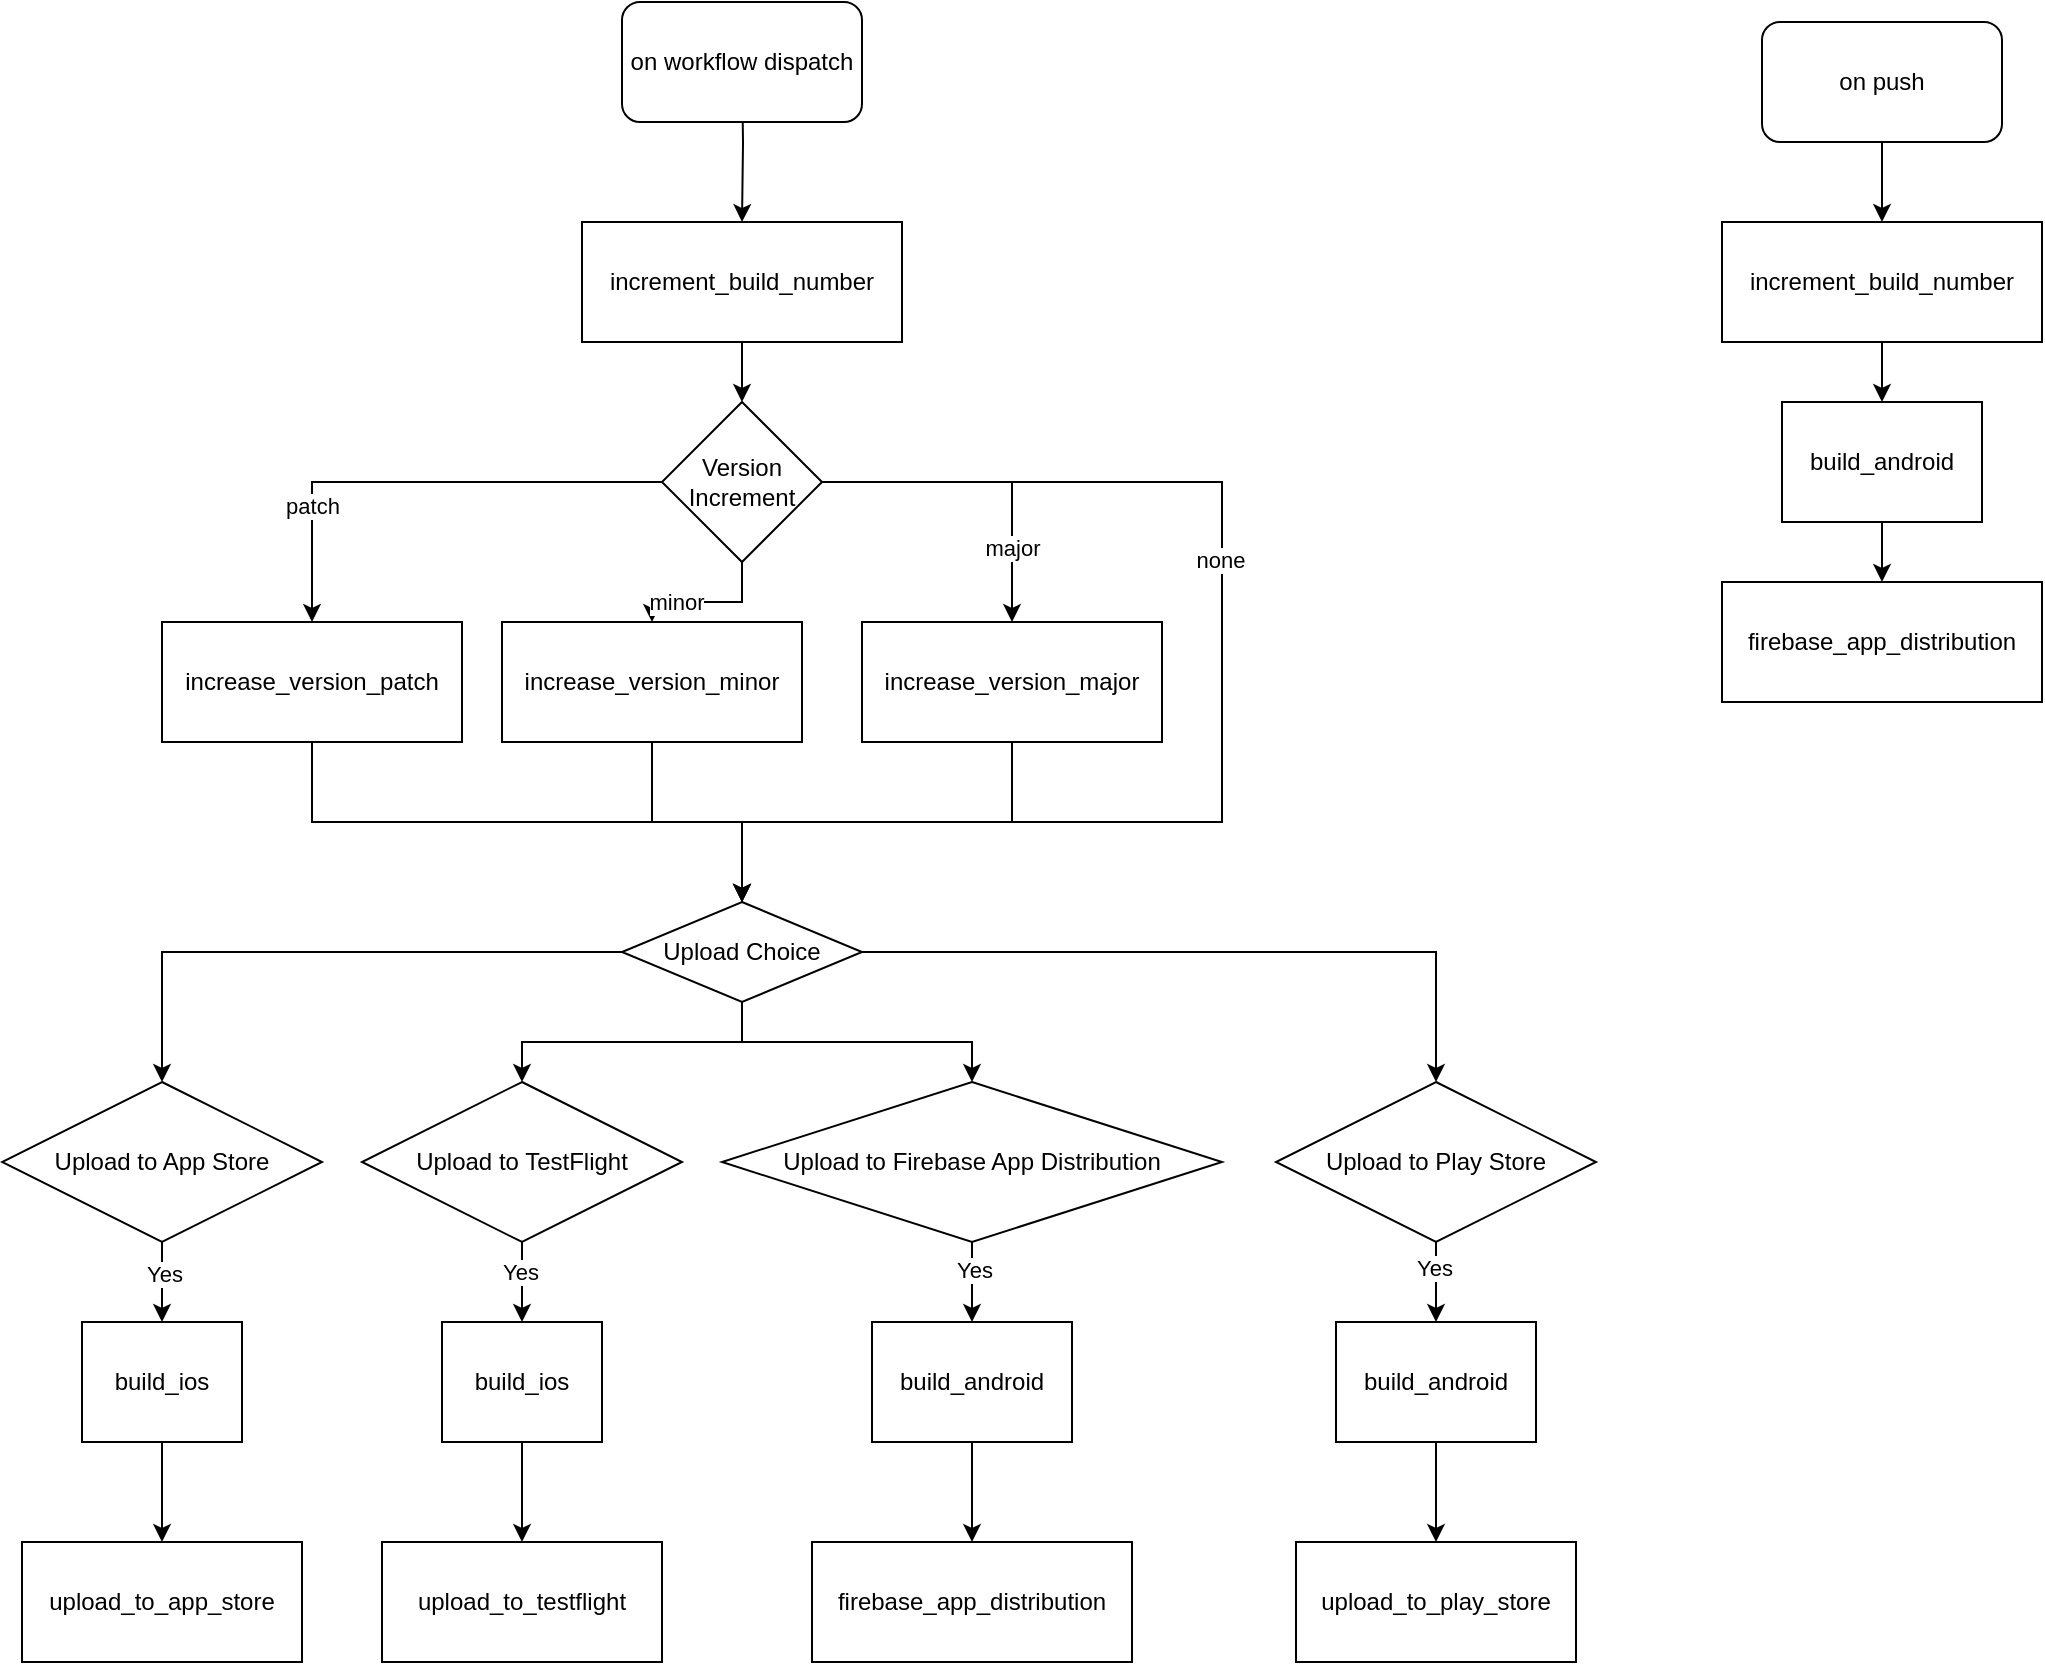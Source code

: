 <mxfile version="20.8.8" type="device"><diagram name="Page-1" id="_ScSBuNQcdN68mWIYDxT"><mxGraphModel dx="1730" dy="1378" grid="1" gridSize="10" guides="1" tooltips="1" connect="1" arrows="1" fold="1" page="1" pageScale="1" pageWidth="827" pageHeight="1169" math="0" shadow="0"><root><mxCell id="0"/><mxCell id="1" parent="0"/><mxCell id="jQcC2S8alHcvf2xaC92c-10" style="edgeStyle=orthogonalEdgeStyle;rounded=0;orthogonalLoop=1;jettySize=auto;html=1;entryX=0.5;entryY=0;entryDx=0;entryDy=0;" edge="1" parent="1" target="jQcC2S8alHcvf2xaC92c-21"><mxGeometry relative="1" as="geometry"><mxPoint x="470" y="60" as="sourcePoint"/><mxPoint x="470" y="130" as="targetPoint"/></mxGeometry></mxCell><mxCell id="jQcC2S8alHcvf2xaC92c-1" value="on&amp;nbsp;workflow dispatch" style="rounded=1;whiteSpace=wrap;html=1;" vertex="1" parent="1"><mxGeometry x="410" y="30" width="120" height="60" as="geometry"/></mxCell><mxCell id="jQcC2S8alHcvf2xaC92c-53" style="edgeStyle=orthogonalEdgeStyle;rounded=0;orthogonalLoop=1;jettySize=auto;html=1;exitX=0.5;exitY=1;exitDx=0;exitDy=0;entryX=0.5;entryY=0;entryDx=0;entryDy=0;" edge="1" parent="1" source="jQcC2S8alHcvf2xaC92c-4" target="jQcC2S8alHcvf2xaC92c-15"><mxGeometry relative="1" as="geometry"/></mxCell><mxCell id="jQcC2S8alHcvf2xaC92c-63" value="Yes" style="edgeLabel;html=1;align=center;verticalAlign=middle;resizable=0;points=[];" vertex="1" connectable="0" parent="jQcC2S8alHcvf2xaC92c-53"><mxGeometry x="-0.357" y="-1" relative="1" as="geometry"><mxPoint as="offset"/></mxGeometry></mxCell><mxCell id="jQcC2S8alHcvf2xaC92c-4" value="Upload to Play Store" style="rhombus;whiteSpace=wrap;html=1;" vertex="1" parent="1"><mxGeometry x="737" y="570" width="160" height="80" as="geometry"/></mxCell><mxCell id="jQcC2S8alHcvf2xaC92c-51" style="edgeStyle=orthogonalEdgeStyle;rounded=0;orthogonalLoop=1;jettySize=auto;html=1;exitX=0.5;exitY=1;exitDx=0;exitDy=0;entryX=0.5;entryY=0;entryDx=0;entryDy=0;" edge="1" parent="1" source="jQcC2S8alHcvf2xaC92c-5" target="jQcC2S8alHcvf2xaC92c-50"><mxGeometry relative="1" as="geometry"/></mxCell><mxCell id="jQcC2S8alHcvf2xaC92c-62" value="Yes" style="edgeLabel;html=1;align=center;verticalAlign=middle;resizable=0;points=[];" vertex="1" connectable="0" parent="jQcC2S8alHcvf2xaC92c-51"><mxGeometry x="-0.288" y="1" relative="1" as="geometry"><mxPoint as="offset"/></mxGeometry></mxCell><mxCell id="jQcC2S8alHcvf2xaC92c-5" value="Upload to Firebase App Distribution" style="rhombus;whiteSpace=wrap;html=1;" vertex="1" parent="1"><mxGeometry x="460" y="570" width="250" height="80" as="geometry"/></mxCell><mxCell id="jQcC2S8alHcvf2xaC92c-41" style="edgeStyle=orthogonalEdgeStyle;rounded=0;orthogonalLoop=1;jettySize=auto;html=1;entryX=0.5;entryY=0;entryDx=0;entryDy=0;" edge="1" parent="1" source="jQcC2S8alHcvf2xaC92c-6" target="jQcC2S8alHcvf2xaC92c-7"><mxGeometry relative="1" as="geometry"/></mxCell><mxCell id="jQcC2S8alHcvf2xaC92c-42" style="edgeStyle=orthogonalEdgeStyle;rounded=0;orthogonalLoop=1;jettySize=auto;html=1;exitX=0.5;exitY=1;exitDx=0;exitDy=0;" edge="1" parent="1" source="jQcC2S8alHcvf2xaC92c-6" target="jQcC2S8alHcvf2xaC92c-40"><mxGeometry relative="1" as="geometry"/></mxCell><mxCell id="jQcC2S8alHcvf2xaC92c-56" style="edgeStyle=orthogonalEdgeStyle;rounded=0;orthogonalLoop=1;jettySize=auto;html=1;entryX=0.5;entryY=0;entryDx=0;entryDy=0;" edge="1" parent="1" source="jQcC2S8alHcvf2xaC92c-6" target="jQcC2S8alHcvf2xaC92c-5"><mxGeometry relative="1" as="geometry"/></mxCell><mxCell id="jQcC2S8alHcvf2xaC92c-57" style="edgeStyle=orthogonalEdgeStyle;rounded=0;orthogonalLoop=1;jettySize=auto;html=1;entryX=0.5;entryY=0;entryDx=0;entryDy=0;" edge="1" parent="1" source="jQcC2S8alHcvf2xaC92c-6" target="jQcC2S8alHcvf2xaC92c-4"><mxGeometry relative="1" as="geometry"/></mxCell><mxCell id="jQcC2S8alHcvf2xaC92c-6" value="Upload Choice" style="rhombus;whiteSpace=wrap;html=1;" vertex="1" parent="1"><mxGeometry x="410" y="480" width="120" height="50" as="geometry"/></mxCell><mxCell id="jQcC2S8alHcvf2xaC92c-47" style="edgeStyle=orthogonalEdgeStyle;rounded=0;orthogonalLoop=1;jettySize=auto;html=1;exitX=0.5;exitY=1;exitDx=0;exitDy=0;entryX=0.5;entryY=0;entryDx=0;entryDy=0;" edge="1" parent="1" source="jQcC2S8alHcvf2xaC92c-7" target="jQcC2S8alHcvf2xaC92c-45"><mxGeometry relative="1" as="geometry"/></mxCell><mxCell id="jQcC2S8alHcvf2xaC92c-60" value="Yes" style="edgeLabel;html=1;align=center;verticalAlign=middle;resizable=0;points=[];" vertex="1" connectable="0" parent="jQcC2S8alHcvf2xaC92c-47"><mxGeometry x="-0.2" y="1" relative="1" as="geometry"><mxPoint as="offset"/></mxGeometry></mxCell><mxCell id="jQcC2S8alHcvf2xaC92c-7" value="Upload to App Store" style="rhombus;whiteSpace=wrap;html=1;" vertex="1" parent="1"><mxGeometry x="100" y="570" width="160" height="80" as="geometry"/></mxCell><mxCell id="jQcC2S8alHcvf2xaC92c-49" style="edgeStyle=orthogonalEdgeStyle;rounded=0;orthogonalLoop=1;jettySize=auto;html=1;exitX=0.5;exitY=1;exitDx=0;exitDy=0;" edge="1" parent="1" source="jQcC2S8alHcvf2xaC92c-14" target="jQcC2S8alHcvf2xaC92c-17"><mxGeometry relative="1" as="geometry"/></mxCell><mxCell id="jQcC2S8alHcvf2xaC92c-14" value="build_ios" style="rounded=0;whiteSpace=wrap;html=1;" vertex="1" parent="1"><mxGeometry x="320" y="690" width="80" height="60" as="geometry"/></mxCell><mxCell id="jQcC2S8alHcvf2xaC92c-54" style="edgeStyle=orthogonalEdgeStyle;rounded=0;orthogonalLoop=1;jettySize=auto;html=1;entryX=0.5;entryY=0;entryDx=0;entryDy=0;" edge="1" parent="1" source="jQcC2S8alHcvf2xaC92c-15" target="jQcC2S8alHcvf2xaC92c-18"><mxGeometry relative="1" as="geometry"/></mxCell><mxCell id="jQcC2S8alHcvf2xaC92c-15" value="build_android" style="rounded=0;whiteSpace=wrap;html=1;" vertex="1" parent="1"><mxGeometry x="767" y="690" width="100" height="60" as="geometry"/></mxCell><mxCell id="jQcC2S8alHcvf2xaC92c-16" value="upload_to_app_store" style="rounded=0;whiteSpace=wrap;html=1;" vertex="1" parent="1"><mxGeometry x="110" y="800" width="140" height="60" as="geometry"/></mxCell><mxCell id="jQcC2S8alHcvf2xaC92c-17" value="upload_to_testflight" style="rounded=0;whiteSpace=wrap;html=1;" vertex="1" parent="1"><mxGeometry x="290" y="800" width="140" height="60" as="geometry"/></mxCell><mxCell id="jQcC2S8alHcvf2xaC92c-18" value="upload_to_play_store" style="rounded=0;whiteSpace=wrap;html=1;" vertex="1" parent="1"><mxGeometry x="747" y="800" width="140" height="60" as="geometry"/></mxCell><mxCell id="jQcC2S8alHcvf2xaC92c-19" value="firebase_app_distribution" style="rounded=0;whiteSpace=wrap;html=1;" vertex="1" parent="1"><mxGeometry x="505" y="800" width="160" height="60" as="geometry"/></mxCell><mxCell id="jQcC2S8alHcvf2xaC92c-27" style="edgeStyle=orthogonalEdgeStyle;rounded=0;orthogonalLoop=1;jettySize=auto;html=1;exitX=0.5;exitY=1;exitDx=0;exitDy=0;" edge="1" parent="1" source="jQcC2S8alHcvf2xaC92c-21" target="jQcC2S8alHcvf2xaC92c-24"><mxGeometry relative="1" as="geometry"/></mxCell><mxCell id="jQcC2S8alHcvf2xaC92c-21" value="increment_build_number" style="rounded=0;whiteSpace=wrap;html=1;" vertex="1" parent="1"><mxGeometry x="390" y="140" width="160" height="60" as="geometry"/></mxCell><mxCell id="jQcC2S8alHcvf2xaC92c-36" style="edgeStyle=orthogonalEdgeStyle;rounded=0;orthogonalLoop=1;jettySize=auto;html=1;exitX=0.5;exitY=1;exitDx=0;exitDy=0;" edge="1" parent="1" source="jQcC2S8alHcvf2xaC92c-22" target="jQcC2S8alHcvf2xaC92c-6"><mxGeometry relative="1" as="geometry"/></mxCell><mxCell id="jQcC2S8alHcvf2xaC92c-22" value="increase_version_patch" style="rounded=0;whiteSpace=wrap;html=1;" vertex="1" parent="1"><mxGeometry x="180" y="340" width="150" height="60" as="geometry"/></mxCell><mxCell id="jQcC2S8alHcvf2xaC92c-28" value="minor" style="edgeStyle=orthogonalEdgeStyle;rounded=0;orthogonalLoop=1;jettySize=auto;html=1;exitX=0.5;exitY=1;exitDx=0;exitDy=0;" edge="1" parent="1" source="jQcC2S8alHcvf2xaC92c-24" target="jQcC2S8alHcvf2xaC92c-25"><mxGeometry x="0.41" relative="1" as="geometry"><mxPoint as="offset"/></mxGeometry></mxCell><mxCell id="jQcC2S8alHcvf2xaC92c-29" style="edgeStyle=orthogonalEdgeStyle;rounded=0;orthogonalLoop=1;jettySize=auto;html=1;exitX=0;exitY=0.5;exitDx=0;exitDy=0;" edge="1" parent="1" source="jQcC2S8alHcvf2xaC92c-24" target="jQcC2S8alHcvf2xaC92c-22"><mxGeometry relative="1" as="geometry"/></mxCell><mxCell id="jQcC2S8alHcvf2xaC92c-30" value="patch" style="edgeLabel;html=1;align=center;verticalAlign=middle;resizable=0;points=[];" vertex="1" connectable="0" parent="jQcC2S8alHcvf2xaC92c-29"><mxGeometry x="0.524" relative="1" as="geometry"><mxPoint as="offset"/></mxGeometry></mxCell><mxCell id="jQcC2S8alHcvf2xaC92c-31" style="edgeStyle=orthogonalEdgeStyle;rounded=0;orthogonalLoop=1;jettySize=auto;html=1;" edge="1" parent="1" source="jQcC2S8alHcvf2xaC92c-24" target="jQcC2S8alHcvf2xaC92c-26"><mxGeometry relative="1" as="geometry"/></mxCell><mxCell id="jQcC2S8alHcvf2xaC92c-33" value="major" style="edgeLabel;html=1;align=center;verticalAlign=middle;resizable=0;points=[];" vertex="1" connectable="0" parent="jQcC2S8alHcvf2xaC92c-31"><mxGeometry x="0.547" relative="1" as="geometry"><mxPoint as="offset"/></mxGeometry></mxCell><mxCell id="jQcC2S8alHcvf2xaC92c-34" style="edgeStyle=orthogonalEdgeStyle;rounded=0;orthogonalLoop=1;jettySize=auto;html=1;exitX=1;exitY=0.5;exitDx=0;exitDy=0;" edge="1" parent="1" source="jQcC2S8alHcvf2xaC92c-24" target="jQcC2S8alHcvf2xaC92c-6"><mxGeometry relative="1" as="geometry"><mxPoint x="780" y="430" as="targetPoint"/><Array as="points"><mxPoint x="710" y="270"/><mxPoint x="710" y="440"/><mxPoint x="470" y="440"/></Array></mxGeometry></mxCell><mxCell id="jQcC2S8alHcvf2xaC92c-38" value="none" style="edgeLabel;html=1;align=center;verticalAlign=middle;resizable=0;points=[];" vertex="1" connectable="0" parent="jQcC2S8alHcvf2xaC92c-34"><mxGeometry x="-0.266" y="-1" relative="1" as="geometry"><mxPoint as="offset"/></mxGeometry></mxCell><mxCell id="jQcC2S8alHcvf2xaC92c-24" value="Version Increment" style="rhombus;whiteSpace=wrap;html=1;" vertex="1" parent="1"><mxGeometry x="430" y="230" width="80" height="80" as="geometry"/></mxCell><mxCell id="jQcC2S8alHcvf2xaC92c-35" style="edgeStyle=orthogonalEdgeStyle;rounded=0;orthogonalLoop=1;jettySize=auto;html=1;exitX=0.5;exitY=1;exitDx=0;exitDy=0;" edge="1" parent="1" source="jQcC2S8alHcvf2xaC92c-25" target="jQcC2S8alHcvf2xaC92c-6"><mxGeometry relative="1" as="geometry"/></mxCell><mxCell id="jQcC2S8alHcvf2xaC92c-25" value="increase_version_minor" style="rounded=0;whiteSpace=wrap;html=1;" vertex="1" parent="1"><mxGeometry x="350" y="340" width="150" height="60" as="geometry"/></mxCell><mxCell id="jQcC2S8alHcvf2xaC92c-37" style="edgeStyle=orthogonalEdgeStyle;rounded=0;orthogonalLoop=1;jettySize=auto;html=1;exitX=0.5;exitY=1;exitDx=0;exitDy=0;entryX=0.5;entryY=0;entryDx=0;entryDy=0;" edge="1" parent="1" source="jQcC2S8alHcvf2xaC92c-26" target="jQcC2S8alHcvf2xaC92c-6"><mxGeometry relative="1" as="geometry"/></mxCell><mxCell id="jQcC2S8alHcvf2xaC92c-26" value="increase_version_major" style="rounded=0;whiteSpace=wrap;html=1;" vertex="1" parent="1"><mxGeometry x="530" y="340" width="150" height="60" as="geometry"/></mxCell><mxCell id="jQcC2S8alHcvf2xaC92c-72" style="edgeStyle=orthogonalEdgeStyle;rounded=0;orthogonalLoop=1;jettySize=auto;html=1;exitX=0.5;exitY=1;exitDx=0;exitDy=0;entryX=0.5;entryY=0;entryDx=0;entryDy=0;" edge="1" parent="1" source="jQcC2S8alHcvf2xaC92c-40" target="jQcC2S8alHcvf2xaC92c-14"><mxGeometry relative="1" as="geometry"/></mxCell><mxCell id="jQcC2S8alHcvf2xaC92c-73" value="Yes" style="edgeLabel;html=1;align=center;verticalAlign=middle;resizable=0;points=[];" vertex="1" connectable="0" parent="jQcC2S8alHcvf2xaC92c-72"><mxGeometry x="-0.245" y="-1" relative="1" as="geometry"><mxPoint as="offset"/></mxGeometry></mxCell><mxCell id="jQcC2S8alHcvf2xaC92c-40" value="Upload to TestFlight" style="rhombus;whiteSpace=wrap;html=1;" vertex="1" parent="1"><mxGeometry x="280" y="570" width="160" height="80" as="geometry"/></mxCell><mxCell id="jQcC2S8alHcvf2xaC92c-48" style="edgeStyle=orthogonalEdgeStyle;rounded=0;orthogonalLoop=1;jettySize=auto;html=1;exitX=0.5;exitY=1;exitDx=0;exitDy=0;entryX=0.5;entryY=0;entryDx=0;entryDy=0;" edge="1" parent="1" source="jQcC2S8alHcvf2xaC92c-45" target="jQcC2S8alHcvf2xaC92c-16"><mxGeometry relative="1" as="geometry"/></mxCell><mxCell id="jQcC2S8alHcvf2xaC92c-45" value="build_ios" style="rounded=0;whiteSpace=wrap;html=1;" vertex="1" parent="1"><mxGeometry x="140" y="690" width="80" height="60" as="geometry"/></mxCell><mxCell id="jQcC2S8alHcvf2xaC92c-74" style="edgeStyle=orthogonalEdgeStyle;rounded=0;orthogonalLoop=1;jettySize=auto;html=1;exitX=0.5;exitY=1;exitDx=0;exitDy=0;entryX=0.5;entryY=0;entryDx=0;entryDy=0;" edge="1" parent="1" source="jQcC2S8alHcvf2xaC92c-50" target="jQcC2S8alHcvf2xaC92c-19"><mxGeometry relative="1" as="geometry"/></mxCell><mxCell id="jQcC2S8alHcvf2xaC92c-50" value="build_android" style="rounded=0;whiteSpace=wrap;html=1;" vertex="1" parent="1"><mxGeometry x="535" y="690" width="100" height="60" as="geometry"/></mxCell><mxCell id="jQcC2S8alHcvf2xaC92c-69" style="edgeStyle=orthogonalEdgeStyle;rounded=0;orthogonalLoop=1;jettySize=auto;html=1;exitX=0.5;exitY=1;exitDx=0;exitDy=0;entryX=0.5;entryY=0;entryDx=0;entryDy=0;entryPerimeter=0;" edge="1" parent="1" source="jQcC2S8alHcvf2xaC92c-65" target="jQcC2S8alHcvf2xaC92c-66"><mxGeometry relative="1" as="geometry"/></mxCell><mxCell id="jQcC2S8alHcvf2xaC92c-65" value="on push" style="rounded=1;whiteSpace=wrap;html=1;" vertex="1" parent="1"><mxGeometry x="980" y="40" width="120" height="60" as="geometry"/></mxCell><mxCell id="jQcC2S8alHcvf2xaC92c-70" style="edgeStyle=orthogonalEdgeStyle;rounded=0;orthogonalLoop=1;jettySize=auto;html=1;exitX=0.5;exitY=1;exitDx=0;exitDy=0;" edge="1" parent="1" source="jQcC2S8alHcvf2xaC92c-66" target="jQcC2S8alHcvf2xaC92c-67"><mxGeometry relative="1" as="geometry"/></mxCell><mxCell id="jQcC2S8alHcvf2xaC92c-66" value="increment_build_number" style="rounded=0;whiteSpace=wrap;html=1;" vertex="1" parent="1"><mxGeometry x="960" y="140" width="160" height="60" as="geometry"/></mxCell><mxCell id="jQcC2S8alHcvf2xaC92c-71" style="edgeStyle=orthogonalEdgeStyle;rounded=0;orthogonalLoop=1;jettySize=auto;html=1;exitX=0.5;exitY=1;exitDx=0;exitDy=0;entryX=0.5;entryY=0;entryDx=0;entryDy=0;" edge="1" parent="1" source="jQcC2S8alHcvf2xaC92c-67" target="jQcC2S8alHcvf2xaC92c-68"><mxGeometry relative="1" as="geometry"/></mxCell><mxCell id="jQcC2S8alHcvf2xaC92c-67" value="build_android" style="rounded=0;whiteSpace=wrap;html=1;" vertex="1" parent="1"><mxGeometry x="990" y="230" width="100" height="60" as="geometry"/></mxCell><mxCell id="jQcC2S8alHcvf2xaC92c-68" value="firebase_app_distribution" style="rounded=0;whiteSpace=wrap;html=1;" vertex="1" parent="1"><mxGeometry x="960" y="320" width="160" height="60" as="geometry"/></mxCell></root></mxGraphModel></diagram></mxfile>